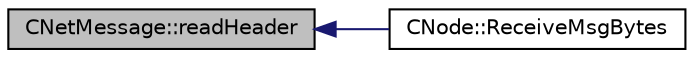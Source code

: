 digraph "CNetMessage::readHeader"
{
  edge [fontname="Helvetica",fontsize="10",labelfontname="Helvetica",labelfontsize="10"];
  node [fontname="Helvetica",fontsize="10",shape=record];
  rankdir="LR";
  Node15 [label="CNetMessage::readHeader",height=0.2,width=0.4,color="black", fillcolor="grey75", style="filled", fontcolor="black"];
  Node15 -> Node16 [dir="back",color="midnightblue",fontsize="10",style="solid",fontname="Helvetica"];
  Node16 [label="CNode::ReceiveMsgBytes",height=0.2,width=0.4,color="black", fillcolor="white", style="filled",URL="$d1/d64/class_c_node.html#a84a10eb3aec7fdddafeb354527b50b75"];
}
